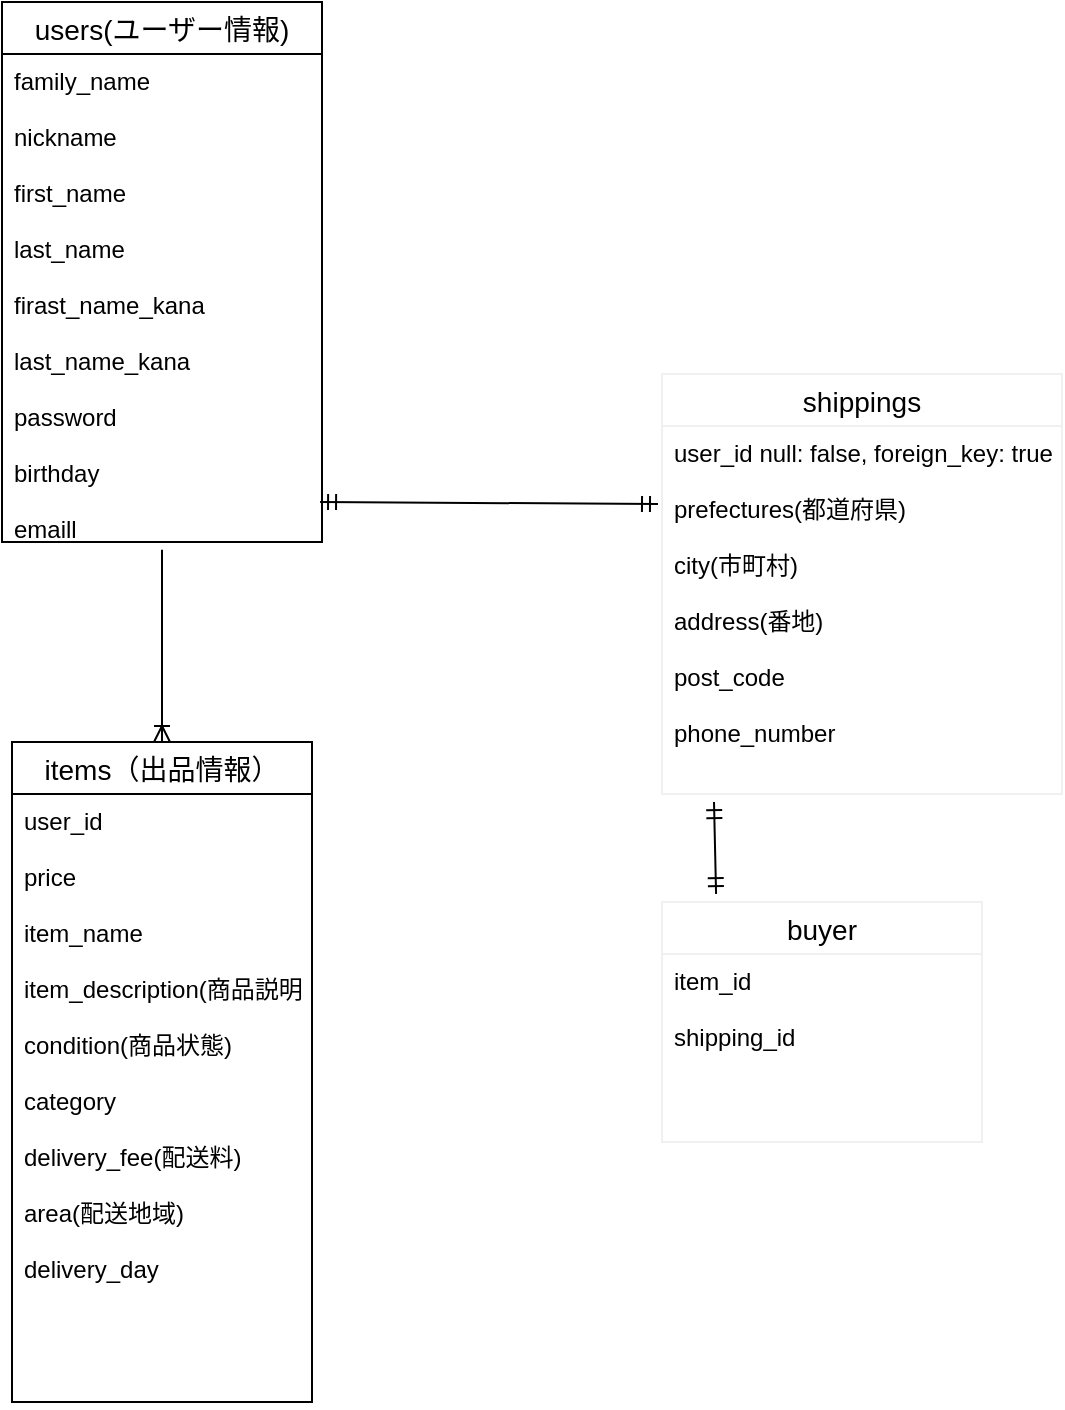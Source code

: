 <mxfile>
    <diagram id="g0HISasEa9U5_4z3-cw5" name="ページ1">
        <mxGraphModel dx="561" dy="1689" grid="1" gridSize="10" guides="1" tooltips="1" connect="1" arrows="1" fold="1" page="1" pageScale="1" pageWidth="827" pageHeight="1169" math="0" shadow="0">
            <root>
                <mxCell id="0"/>
                <mxCell id="1" parent="0"/>
                <mxCell id="65" value="items（出品情報）" style="swimlane;fontStyle=0;childLayout=stackLayout;horizontal=1;startSize=26;horizontalStack=0;resizeParent=1;resizeParentMax=0;resizeLast=0;collapsible=1;marginBottom=0;align=center;fontSize=14;" vertex="1" parent="1">
                    <mxGeometry x="65" y="90" width="150" height="330" as="geometry"/>
                </mxCell>
                <mxCell id="67" value="user_id&#10;&#10;price&#10;&#10;item_name&#10;&#10;item_description(商品説明)&#10;&#10;condition(商品状態)&#10;&#10;category&#10;&#10;delivery_fee(配送料)&#10;&#10;area(配送地域)&#10;&#10;delivery_day" style="text;strokeColor=none;fillColor=none;spacingLeft=4;spacingRight=4;overflow=hidden;rotatable=0;points=[[0,0.5],[1,0.5]];portConstraint=eastwest;fontSize=12;" vertex="1" parent="65">
                    <mxGeometry y="26" width="150" height="304" as="geometry"/>
                </mxCell>
                <mxCell id="129" value="shippings" style="swimlane;fontStyle=0;childLayout=stackLayout;horizontal=1;startSize=26;horizontalStack=0;resizeParent=1;resizeParentMax=0;resizeLast=0;collapsible=1;marginBottom=0;align=center;fontSize=14;strokeColor=#f0f0f0;strokeWidth=1;" vertex="1" parent="1">
                    <mxGeometry x="390" y="-94" width="200" height="210" as="geometry"/>
                </mxCell>
                <mxCell id="130" value="user_id null: false, foreign_key: true&#10;&#10;prefectures(都道府県)&#10;&#10;city(市町村)&#10;&#10;address(番地)&#10;&#10;post_code&#10;&#10;phone_number&#10;&#10;" style="text;strokeColor=none;fillColor=none;spacingLeft=4;spacingRight=4;overflow=hidden;rotatable=0;points=[[0,0.5],[1,0.5]];portConstraint=eastwest;fontSize=12;" vertex="1" parent="129">
                    <mxGeometry y="26" width="200" height="184" as="geometry"/>
                </mxCell>
                <mxCell id="48" value="users(ユーザー情報)" style="swimlane;fontStyle=0;childLayout=stackLayout;horizontal=1;startSize=26;horizontalStack=0;resizeParent=1;resizeParentMax=0;resizeLast=0;collapsible=1;marginBottom=0;align=center;fontSize=14;" vertex="1" parent="1">
                    <mxGeometry x="60" y="-280" width="160" height="270" as="geometry"/>
                </mxCell>
                <mxCell id="49" value="family_name&#10;&#10;nickname&#10;&#10;first_name&#10;&#10;last_name&#10;&#10;firast_name_kana&#10;&#10;last_name_kana&#10;&#10;password&#10;&#10;birthday&#10;&#10;emaill&#10;&#10;" style="text;strokeColor=none;fillColor=none;spacingLeft=4;spacingRight=4;overflow=hidden;rotatable=0;points=[[0,0.5],[1,0.5]];portConstraint=eastwest;fontSize=12;" vertex="1" parent="48">
                    <mxGeometry y="26" width="160" height="244" as="geometry"/>
                </mxCell>
                <mxCell id="141" value="" style="fontSize=12;html=1;endArrow=ERmandOne;startArrow=ERmandOne;entryX=-0.01;entryY=0.212;entryDx=0;entryDy=0;entryPerimeter=0;exitX=0.994;exitY=0.918;exitDx=0;exitDy=0;exitPerimeter=0;" edge="1" parent="1" source="49" target="130">
                    <mxGeometry width="100" height="100" relative="1" as="geometry">
                        <mxPoint x="224" y="-29" as="sourcePoint"/>
                        <mxPoint x="390" y="-120" as="targetPoint"/>
                    </mxGeometry>
                </mxCell>
                <mxCell id="153" value="buyer" style="swimlane;fontStyle=0;childLayout=stackLayout;horizontal=1;startSize=26;horizontalStack=0;resizeParent=1;resizeParentMax=0;resizeLast=0;collapsible=1;marginBottom=0;align=center;fontSize=14;strokeColor=#f0f0f0;strokeWidth=1;" vertex="1" parent="1">
                    <mxGeometry x="390" y="170" width="160" height="120" as="geometry"/>
                </mxCell>
                <mxCell id="154" value="item_id&#10;&#10;shipping_id" style="text;strokeColor=none;fillColor=none;spacingLeft=4;spacingRight=4;overflow=hidden;rotatable=0;points=[[0,0.5],[1,0.5]];portConstraint=eastwest;fontSize=12;" vertex="1" parent="153">
                    <mxGeometry y="26" width="160" height="94" as="geometry"/>
                </mxCell>
                <mxCell id="163" value="" style="fontSize=12;html=1;endArrow=ERmandOne;startArrow=ERmandOne;entryX=0.13;entryY=1.022;entryDx=0;entryDy=0;entryPerimeter=0;exitX=0.169;exitY=-0.033;exitDx=0;exitDy=0;exitPerimeter=0;" edge="1" parent="1" source="153" target="130">
                    <mxGeometry width="100" height="100" relative="1" as="geometry">
                        <mxPoint x="416" y="160" as="sourcePoint"/>
                        <mxPoint x="514" y="70" as="targetPoint"/>
                    </mxGeometry>
                </mxCell>
                <mxCell id="164" value="" style="fontSize=12;html=1;endArrow=ERoneToMany;entryX=0.5;entryY=0;entryDx=0;entryDy=0;exitX=0.5;exitY=1.016;exitDx=0;exitDy=0;exitPerimeter=0;" edge="1" parent="1" source="49" target="65">
                    <mxGeometry width="100" height="100" relative="1" as="geometry">
                        <mxPoint x="115" y="-10" as="sourcePoint"/>
                        <mxPoint x="215" y="-110" as="targetPoint"/>
                    </mxGeometry>
                </mxCell>
            </root>
        </mxGraphModel>
    </diagram>
</mxfile>